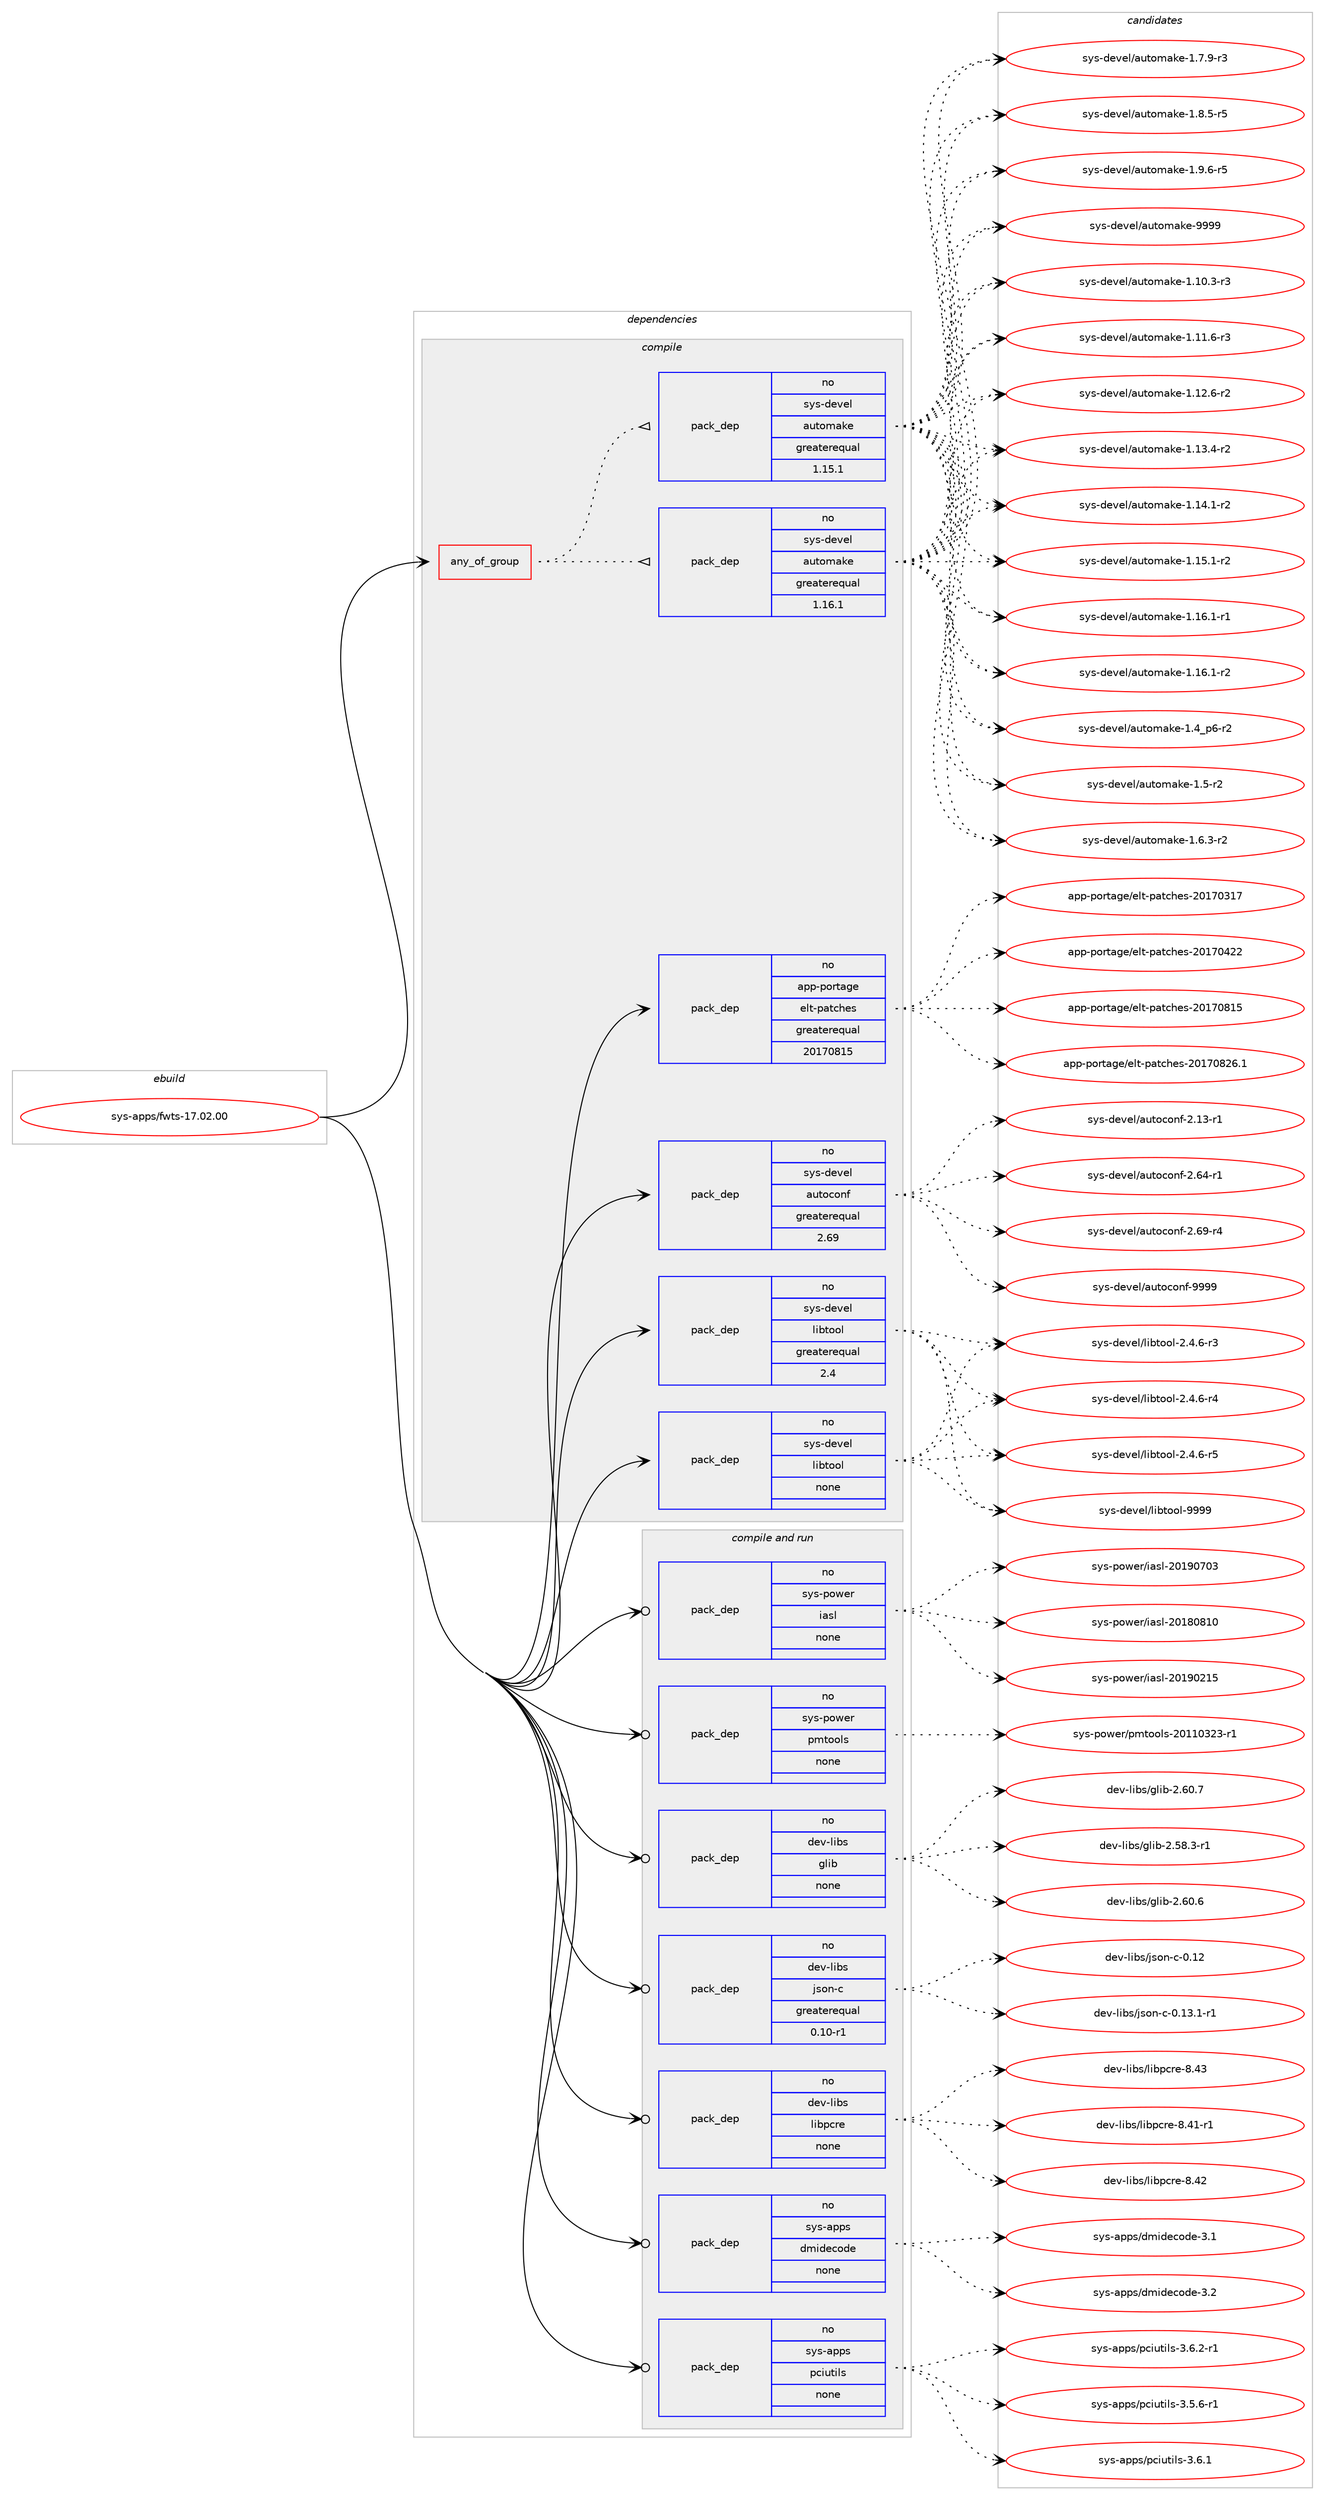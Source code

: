 digraph prolog {

# *************
# Graph options
# *************

newrank=true;
concentrate=true;
compound=true;
graph [rankdir=LR,fontname=Helvetica,fontsize=10,ranksep=1.5];#, ranksep=2.5, nodesep=0.2];
edge  [arrowhead=vee];
node  [fontname=Helvetica,fontsize=10];

# **********
# The ebuild
# **********

subgraph cluster_leftcol {
color=gray;
rank=same;
label=<<i>ebuild</i>>;
id [label="sys-apps/fwts-17.02.00", color=red, width=4, href="../sys-apps/fwts-17.02.00.svg"];
}

# ****************
# The dependencies
# ****************

subgraph cluster_midcol {
color=gray;
label=<<i>dependencies</i>>;
subgraph cluster_compile {
fillcolor="#eeeeee";
style=filled;
label=<<i>compile</i>>;
subgraph any14815 {
dependency874920 [label=<<TABLE BORDER="0" CELLBORDER="1" CELLSPACING="0" CELLPADDING="4"><TR><TD CELLPADDING="10">any_of_group</TD></TR></TABLE>>, shape=none, color=red];subgraph pack648890 {
dependency874921 [label=<<TABLE BORDER="0" CELLBORDER="1" CELLSPACING="0" CELLPADDING="4" WIDTH="220"><TR><TD ROWSPAN="6" CELLPADDING="30">pack_dep</TD></TR><TR><TD WIDTH="110">no</TD></TR><TR><TD>sys-devel</TD></TR><TR><TD>automake</TD></TR><TR><TD>greaterequal</TD></TR><TR><TD>1.16.1</TD></TR></TABLE>>, shape=none, color=blue];
}
dependency874920:e -> dependency874921:w [weight=20,style="dotted",arrowhead="oinv"];
subgraph pack648891 {
dependency874922 [label=<<TABLE BORDER="0" CELLBORDER="1" CELLSPACING="0" CELLPADDING="4" WIDTH="220"><TR><TD ROWSPAN="6" CELLPADDING="30">pack_dep</TD></TR><TR><TD WIDTH="110">no</TD></TR><TR><TD>sys-devel</TD></TR><TR><TD>automake</TD></TR><TR><TD>greaterequal</TD></TR><TR><TD>1.15.1</TD></TR></TABLE>>, shape=none, color=blue];
}
dependency874920:e -> dependency874922:w [weight=20,style="dotted",arrowhead="oinv"];
}
id:e -> dependency874920:w [weight=20,style="solid",arrowhead="vee"];
subgraph pack648892 {
dependency874923 [label=<<TABLE BORDER="0" CELLBORDER="1" CELLSPACING="0" CELLPADDING="4" WIDTH="220"><TR><TD ROWSPAN="6" CELLPADDING="30">pack_dep</TD></TR><TR><TD WIDTH="110">no</TD></TR><TR><TD>app-portage</TD></TR><TR><TD>elt-patches</TD></TR><TR><TD>greaterequal</TD></TR><TR><TD>20170815</TD></TR></TABLE>>, shape=none, color=blue];
}
id:e -> dependency874923:w [weight=20,style="solid",arrowhead="vee"];
subgraph pack648893 {
dependency874924 [label=<<TABLE BORDER="0" CELLBORDER="1" CELLSPACING="0" CELLPADDING="4" WIDTH="220"><TR><TD ROWSPAN="6" CELLPADDING="30">pack_dep</TD></TR><TR><TD WIDTH="110">no</TD></TR><TR><TD>sys-devel</TD></TR><TR><TD>autoconf</TD></TR><TR><TD>greaterequal</TD></TR><TR><TD>2.69</TD></TR></TABLE>>, shape=none, color=blue];
}
id:e -> dependency874924:w [weight=20,style="solid",arrowhead="vee"];
subgraph pack648894 {
dependency874925 [label=<<TABLE BORDER="0" CELLBORDER="1" CELLSPACING="0" CELLPADDING="4" WIDTH="220"><TR><TD ROWSPAN="6" CELLPADDING="30">pack_dep</TD></TR><TR><TD WIDTH="110">no</TD></TR><TR><TD>sys-devel</TD></TR><TR><TD>libtool</TD></TR><TR><TD>greaterequal</TD></TR><TR><TD>2.4</TD></TR></TABLE>>, shape=none, color=blue];
}
id:e -> dependency874925:w [weight=20,style="solid",arrowhead="vee"];
subgraph pack648895 {
dependency874926 [label=<<TABLE BORDER="0" CELLBORDER="1" CELLSPACING="0" CELLPADDING="4" WIDTH="220"><TR><TD ROWSPAN="6" CELLPADDING="30">pack_dep</TD></TR><TR><TD WIDTH="110">no</TD></TR><TR><TD>sys-devel</TD></TR><TR><TD>libtool</TD></TR><TR><TD>none</TD></TR><TR><TD></TD></TR></TABLE>>, shape=none, color=blue];
}
id:e -> dependency874926:w [weight=20,style="solid",arrowhead="vee"];
}
subgraph cluster_compileandrun {
fillcolor="#eeeeee";
style=filled;
label=<<i>compile and run</i>>;
subgraph pack648896 {
dependency874927 [label=<<TABLE BORDER="0" CELLBORDER="1" CELLSPACING="0" CELLPADDING="4" WIDTH="220"><TR><TD ROWSPAN="6" CELLPADDING="30">pack_dep</TD></TR><TR><TD WIDTH="110">no</TD></TR><TR><TD>dev-libs</TD></TR><TR><TD>glib</TD></TR><TR><TD>none</TD></TR><TR><TD></TD></TR></TABLE>>, shape=none, color=blue];
}
id:e -> dependency874927:w [weight=20,style="solid",arrowhead="odotvee"];
subgraph pack648897 {
dependency874928 [label=<<TABLE BORDER="0" CELLBORDER="1" CELLSPACING="0" CELLPADDING="4" WIDTH="220"><TR><TD ROWSPAN="6" CELLPADDING="30">pack_dep</TD></TR><TR><TD WIDTH="110">no</TD></TR><TR><TD>dev-libs</TD></TR><TR><TD>json-c</TD></TR><TR><TD>greaterequal</TD></TR><TR><TD>0.10-r1</TD></TR></TABLE>>, shape=none, color=blue];
}
id:e -> dependency874928:w [weight=20,style="solid",arrowhead="odotvee"];
subgraph pack648898 {
dependency874929 [label=<<TABLE BORDER="0" CELLBORDER="1" CELLSPACING="0" CELLPADDING="4" WIDTH="220"><TR><TD ROWSPAN="6" CELLPADDING="30">pack_dep</TD></TR><TR><TD WIDTH="110">no</TD></TR><TR><TD>dev-libs</TD></TR><TR><TD>libpcre</TD></TR><TR><TD>none</TD></TR><TR><TD></TD></TR></TABLE>>, shape=none, color=blue];
}
id:e -> dependency874929:w [weight=20,style="solid",arrowhead="odotvee"];
subgraph pack648899 {
dependency874930 [label=<<TABLE BORDER="0" CELLBORDER="1" CELLSPACING="0" CELLPADDING="4" WIDTH="220"><TR><TD ROWSPAN="6" CELLPADDING="30">pack_dep</TD></TR><TR><TD WIDTH="110">no</TD></TR><TR><TD>sys-apps</TD></TR><TR><TD>dmidecode</TD></TR><TR><TD>none</TD></TR><TR><TD></TD></TR></TABLE>>, shape=none, color=blue];
}
id:e -> dependency874930:w [weight=20,style="solid",arrowhead="odotvee"];
subgraph pack648900 {
dependency874931 [label=<<TABLE BORDER="0" CELLBORDER="1" CELLSPACING="0" CELLPADDING="4" WIDTH="220"><TR><TD ROWSPAN="6" CELLPADDING="30">pack_dep</TD></TR><TR><TD WIDTH="110">no</TD></TR><TR><TD>sys-apps</TD></TR><TR><TD>pciutils</TD></TR><TR><TD>none</TD></TR><TR><TD></TD></TR></TABLE>>, shape=none, color=blue];
}
id:e -> dependency874931:w [weight=20,style="solid",arrowhead="odotvee"];
subgraph pack648901 {
dependency874932 [label=<<TABLE BORDER="0" CELLBORDER="1" CELLSPACING="0" CELLPADDING="4" WIDTH="220"><TR><TD ROWSPAN="6" CELLPADDING="30">pack_dep</TD></TR><TR><TD WIDTH="110">no</TD></TR><TR><TD>sys-power</TD></TR><TR><TD>iasl</TD></TR><TR><TD>none</TD></TR><TR><TD></TD></TR></TABLE>>, shape=none, color=blue];
}
id:e -> dependency874932:w [weight=20,style="solid",arrowhead="odotvee"];
subgraph pack648902 {
dependency874933 [label=<<TABLE BORDER="0" CELLBORDER="1" CELLSPACING="0" CELLPADDING="4" WIDTH="220"><TR><TD ROWSPAN="6" CELLPADDING="30">pack_dep</TD></TR><TR><TD WIDTH="110">no</TD></TR><TR><TD>sys-power</TD></TR><TR><TD>pmtools</TD></TR><TR><TD>none</TD></TR><TR><TD></TD></TR></TABLE>>, shape=none, color=blue];
}
id:e -> dependency874933:w [weight=20,style="solid",arrowhead="odotvee"];
}
subgraph cluster_run {
fillcolor="#eeeeee";
style=filled;
label=<<i>run</i>>;
}
}

# **************
# The candidates
# **************

subgraph cluster_choices {
rank=same;
color=gray;
label=<<i>candidates</i>>;

subgraph choice648890 {
color=black;
nodesep=1;
choice11512111545100101118101108479711711611110997107101454946494846514511451 [label="sys-devel/automake-1.10.3-r3", color=red, width=4,href="../sys-devel/automake-1.10.3-r3.svg"];
choice11512111545100101118101108479711711611110997107101454946494946544511451 [label="sys-devel/automake-1.11.6-r3", color=red, width=4,href="../sys-devel/automake-1.11.6-r3.svg"];
choice11512111545100101118101108479711711611110997107101454946495046544511450 [label="sys-devel/automake-1.12.6-r2", color=red, width=4,href="../sys-devel/automake-1.12.6-r2.svg"];
choice11512111545100101118101108479711711611110997107101454946495146524511450 [label="sys-devel/automake-1.13.4-r2", color=red, width=4,href="../sys-devel/automake-1.13.4-r2.svg"];
choice11512111545100101118101108479711711611110997107101454946495246494511450 [label="sys-devel/automake-1.14.1-r2", color=red, width=4,href="../sys-devel/automake-1.14.1-r2.svg"];
choice11512111545100101118101108479711711611110997107101454946495346494511450 [label="sys-devel/automake-1.15.1-r2", color=red, width=4,href="../sys-devel/automake-1.15.1-r2.svg"];
choice11512111545100101118101108479711711611110997107101454946495446494511449 [label="sys-devel/automake-1.16.1-r1", color=red, width=4,href="../sys-devel/automake-1.16.1-r1.svg"];
choice11512111545100101118101108479711711611110997107101454946495446494511450 [label="sys-devel/automake-1.16.1-r2", color=red, width=4,href="../sys-devel/automake-1.16.1-r2.svg"];
choice115121115451001011181011084797117116111109971071014549465295112544511450 [label="sys-devel/automake-1.4_p6-r2", color=red, width=4,href="../sys-devel/automake-1.4_p6-r2.svg"];
choice11512111545100101118101108479711711611110997107101454946534511450 [label="sys-devel/automake-1.5-r2", color=red, width=4,href="../sys-devel/automake-1.5-r2.svg"];
choice115121115451001011181011084797117116111109971071014549465446514511450 [label="sys-devel/automake-1.6.3-r2", color=red, width=4,href="../sys-devel/automake-1.6.3-r2.svg"];
choice115121115451001011181011084797117116111109971071014549465546574511451 [label="sys-devel/automake-1.7.9-r3", color=red, width=4,href="../sys-devel/automake-1.7.9-r3.svg"];
choice115121115451001011181011084797117116111109971071014549465646534511453 [label="sys-devel/automake-1.8.5-r5", color=red, width=4,href="../sys-devel/automake-1.8.5-r5.svg"];
choice115121115451001011181011084797117116111109971071014549465746544511453 [label="sys-devel/automake-1.9.6-r5", color=red, width=4,href="../sys-devel/automake-1.9.6-r5.svg"];
choice115121115451001011181011084797117116111109971071014557575757 [label="sys-devel/automake-9999", color=red, width=4,href="../sys-devel/automake-9999.svg"];
dependency874921:e -> choice11512111545100101118101108479711711611110997107101454946494846514511451:w [style=dotted,weight="100"];
dependency874921:e -> choice11512111545100101118101108479711711611110997107101454946494946544511451:w [style=dotted,weight="100"];
dependency874921:e -> choice11512111545100101118101108479711711611110997107101454946495046544511450:w [style=dotted,weight="100"];
dependency874921:e -> choice11512111545100101118101108479711711611110997107101454946495146524511450:w [style=dotted,weight="100"];
dependency874921:e -> choice11512111545100101118101108479711711611110997107101454946495246494511450:w [style=dotted,weight="100"];
dependency874921:e -> choice11512111545100101118101108479711711611110997107101454946495346494511450:w [style=dotted,weight="100"];
dependency874921:e -> choice11512111545100101118101108479711711611110997107101454946495446494511449:w [style=dotted,weight="100"];
dependency874921:e -> choice11512111545100101118101108479711711611110997107101454946495446494511450:w [style=dotted,weight="100"];
dependency874921:e -> choice115121115451001011181011084797117116111109971071014549465295112544511450:w [style=dotted,weight="100"];
dependency874921:e -> choice11512111545100101118101108479711711611110997107101454946534511450:w [style=dotted,weight="100"];
dependency874921:e -> choice115121115451001011181011084797117116111109971071014549465446514511450:w [style=dotted,weight="100"];
dependency874921:e -> choice115121115451001011181011084797117116111109971071014549465546574511451:w [style=dotted,weight="100"];
dependency874921:e -> choice115121115451001011181011084797117116111109971071014549465646534511453:w [style=dotted,weight="100"];
dependency874921:e -> choice115121115451001011181011084797117116111109971071014549465746544511453:w [style=dotted,weight="100"];
dependency874921:e -> choice115121115451001011181011084797117116111109971071014557575757:w [style=dotted,weight="100"];
}
subgraph choice648891 {
color=black;
nodesep=1;
choice11512111545100101118101108479711711611110997107101454946494846514511451 [label="sys-devel/automake-1.10.3-r3", color=red, width=4,href="../sys-devel/automake-1.10.3-r3.svg"];
choice11512111545100101118101108479711711611110997107101454946494946544511451 [label="sys-devel/automake-1.11.6-r3", color=red, width=4,href="../sys-devel/automake-1.11.6-r3.svg"];
choice11512111545100101118101108479711711611110997107101454946495046544511450 [label="sys-devel/automake-1.12.6-r2", color=red, width=4,href="../sys-devel/automake-1.12.6-r2.svg"];
choice11512111545100101118101108479711711611110997107101454946495146524511450 [label="sys-devel/automake-1.13.4-r2", color=red, width=4,href="../sys-devel/automake-1.13.4-r2.svg"];
choice11512111545100101118101108479711711611110997107101454946495246494511450 [label="sys-devel/automake-1.14.1-r2", color=red, width=4,href="../sys-devel/automake-1.14.1-r2.svg"];
choice11512111545100101118101108479711711611110997107101454946495346494511450 [label="sys-devel/automake-1.15.1-r2", color=red, width=4,href="../sys-devel/automake-1.15.1-r2.svg"];
choice11512111545100101118101108479711711611110997107101454946495446494511449 [label="sys-devel/automake-1.16.1-r1", color=red, width=4,href="../sys-devel/automake-1.16.1-r1.svg"];
choice11512111545100101118101108479711711611110997107101454946495446494511450 [label="sys-devel/automake-1.16.1-r2", color=red, width=4,href="../sys-devel/automake-1.16.1-r2.svg"];
choice115121115451001011181011084797117116111109971071014549465295112544511450 [label="sys-devel/automake-1.4_p6-r2", color=red, width=4,href="../sys-devel/automake-1.4_p6-r2.svg"];
choice11512111545100101118101108479711711611110997107101454946534511450 [label="sys-devel/automake-1.5-r2", color=red, width=4,href="../sys-devel/automake-1.5-r2.svg"];
choice115121115451001011181011084797117116111109971071014549465446514511450 [label="sys-devel/automake-1.6.3-r2", color=red, width=4,href="../sys-devel/automake-1.6.3-r2.svg"];
choice115121115451001011181011084797117116111109971071014549465546574511451 [label="sys-devel/automake-1.7.9-r3", color=red, width=4,href="../sys-devel/automake-1.7.9-r3.svg"];
choice115121115451001011181011084797117116111109971071014549465646534511453 [label="sys-devel/automake-1.8.5-r5", color=red, width=4,href="../sys-devel/automake-1.8.5-r5.svg"];
choice115121115451001011181011084797117116111109971071014549465746544511453 [label="sys-devel/automake-1.9.6-r5", color=red, width=4,href="../sys-devel/automake-1.9.6-r5.svg"];
choice115121115451001011181011084797117116111109971071014557575757 [label="sys-devel/automake-9999", color=red, width=4,href="../sys-devel/automake-9999.svg"];
dependency874922:e -> choice11512111545100101118101108479711711611110997107101454946494846514511451:w [style=dotted,weight="100"];
dependency874922:e -> choice11512111545100101118101108479711711611110997107101454946494946544511451:w [style=dotted,weight="100"];
dependency874922:e -> choice11512111545100101118101108479711711611110997107101454946495046544511450:w [style=dotted,weight="100"];
dependency874922:e -> choice11512111545100101118101108479711711611110997107101454946495146524511450:w [style=dotted,weight="100"];
dependency874922:e -> choice11512111545100101118101108479711711611110997107101454946495246494511450:w [style=dotted,weight="100"];
dependency874922:e -> choice11512111545100101118101108479711711611110997107101454946495346494511450:w [style=dotted,weight="100"];
dependency874922:e -> choice11512111545100101118101108479711711611110997107101454946495446494511449:w [style=dotted,weight="100"];
dependency874922:e -> choice11512111545100101118101108479711711611110997107101454946495446494511450:w [style=dotted,weight="100"];
dependency874922:e -> choice115121115451001011181011084797117116111109971071014549465295112544511450:w [style=dotted,weight="100"];
dependency874922:e -> choice11512111545100101118101108479711711611110997107101454946534511450:w [style=dotted,weight="100"];
dependency874922:e -> choice115121115451001011181011084797117116111109971071014549465446514511450:w [style=dotted,weight="100"];
dependency874922:e -> choice115121115451001011181011084797117116111109971071014549465546574511451:w [style=dotted,weight="100"];
dependency874922:e -> choice115121115451001011181011084797117116111109971071014549465646534511453:w [style=dotted,weight="100"];
dependency874922:e -> choice115121115451001011181011084797117116111109971071014549465746544511453:w [style=dotted,weight="100"];
dependency874922:e -> choice115121115451001011181011084797117116111109971071014557575757:w [style=dotted,weight="100"];
}
subgraph choice648892 {
color=black;
nodesep=1;
choice97112112451121111141169710310147101108116451129711699104101115455048495548514955 [label="app-portage/elt-patches-20170317", color=red, width=4,href="../app-portage/elt-patches-20170317.svg"];
choice97112112451121111141169710310147101108116451129711699104101115455048495548525050 [label="app-portage/elt-patches-20170422", color=red, width=4,href="../app-portage/elt-patches-20170422.svg"];
choice97112112451121111141169710310147101108116451129711699104101115455048495548564953 [label="app-portage/elt-patches-20170815", color=red, width=4,href="../app-portage/elt-patches-20170815.svg"];
choice971121124511211111411697103101471011081164511297116991041011154550484955485650544649 [label="app-portage/elt-patches-20170826.1", color=red, width=4,href="../app-portage/elt-patches-20170826.1.svg"];
dependency874923:e -> choice97112112451121111141169710310147101108116451129711699104101115455048495548514955:w [style=dotted,weight="100"];
dependency874923:e -> choice97112112451121111141169710310147101108116451129711699104101115455048495548525050:w [style=dotted,weight="100"];
dependency874923:e -> choice97112112451121111141169710310147101108116451129711699104101115455048495548564953:w [style=dotted,weight="100"];
dependency874923:e -> choice971121124511211111411697103101471011081164511297116991041011154550484955485650544649:w [style=dotted,weight="100"];
}
subgraph choice648893 {
color=black;
nodesep=1;
choice1151211154510010111810110847971171161119911111010245504649514511449 [label="sys-devel/autoconf-2.13-r1", color=red, width=4,href="../sys-devel/autoconf-2.13-r1.svg"];
choice1151211154510010111810110847971171161119911111010245504654524511449 [label="sys-devel/autoconf-2.64-r1", color=red, width=4,href="../sys-devel/autoconf-2.64-r1.svg"];
choice1151211154510010111810110847971171161119911111010245504654574511452 [label="sys-devel/autoconf-2.69-r4", color=red, width=4,href="../sys-devel/autoconf-2.69-r4.svg"];
choice115121115451001011181011084797117116111991111101024557575757 [label="sys-devel/autoconf-9999", color=red, width=4,href="../sys-devel/autoconf-9999.svg"];
dependency874924:e -> choice1151211154510010111810110847971171161119911111010245504649514511449:w [style=dotted,weight="100"];
dependency874924:e -> choice1151211154510010111810110847971171161119911111010245504654524511449:w [style=dotted,weight="100"];
dependency874924:e -> choice1151211154510010111810110847971171161119911111010245504654574511452:w [style=dotted,weight="100"];
dependency874924:e -> choice115121115451001011181011084797117116111991111101024557575757:w [style=dotted,weight="100"];
}
subgraph choice648894 {
color=black;
nodesep=1;
choice1151211154510010111810110847108105981161111111084550465246544511451 [label="sys-devel/libtool-2.4.6-r3", color=red, width=4,href="../sys-devel/libtool-2.4.6-r3.svg"];
choice1151211154510010111810110847108105981161111111084550465246544511452 [label="sys-devel/libtool-2.4.6-r4", color=red, width=4,href="../sys-devel/libtool-2.4.6-r4.svg"];
choice1151211154510010111810110847108105981161111111084550465246544511453 [label="sys-devel/libtool-2.4.6-r5", color=red, width=4,href="../sys-devel/libtool-2.4.6-r5.svg"];
choice1151211154510010111810110847108105981161111111084557575757 [label="sys-devel/libtool-9999", color=red, width=4,href="../sys-devel/libtool-9999.svg"];
dependency874925:e -> choice1151211154510010111810110847108105981161111111084550465246544511451:w [style=dotted,weight="100"];
dependency874925:e -> choice1151211154510010111810110847108105981161111111084550465246544511452:w [style=dotted,weight="100"];
dependency874925:e -> choice1151211154510010111810110847108105981161111111084550465246544511453:w [style=dotted,weight="100"];
dependency874925:e -> choice1151211154510010111810110847108105981161111111084557575757:w [style=dotted,weight="100"];
}
subgraph choice648895 {
color=black;
nodesep=1;
choice1151211154510010111810110847108105981161111111084550465246544511451 [label="sys-devel/libtool-2.4.6-r3", color=red, width=4,href="../sys-devel/libtool-2.4.6-r3.svg"];
choice1151211154510010111810110847108105981161111111084550465246544511452 [label="sys-devel/libtool-2.4.6-r4", color=red, width=4,href="../sys-devel/libtool-2.4.6-r4.svg"];
choice1151211154510010111810110847108105981161111111084550465246544511453 [label="sys-devel/libtool-2.4.6-r5", color=red, width=4,href="../sys-devel/libtool-2.4.6-r5.svg"];
choice1151211154510010111810110847108105981161111111084557575757 [label="sys-devel/libtool-9999", color=red, width=4,href="../sys-devel/libtool-9999.svg"];
dependency874926:e -> choice1151211154510010111810110847108105981161111111084550465246544511451:w [style=dotted,weight="100"];
dependency874926:e -> choice1151211154510010111810110847108105981161111111084550465246544511452:w [style=dotted,weight="100"];
dependency874926:e -> choice1151211154510010111810110847108105981161111111084550465246544511453:w [style=dotted,weight="100"];
dependency874926:e -> choice1151211154510010111810110847108105981161111111084557575757:w [style=dotted,weight="100"];
}
subgraph choice648896 {
color=black;
nodesep=1;
choice10010111845108105981154710310810598455046535646514511449 [label="dev-libs/glib-2.58.3-r1", color=red, width=4,href="../dev-libs/glib-2.58.3-r1.svg"];
choice1001011184510810598115471031081059845504654484654 [label="dev-libs/glib-2.60.6", color=red, width=4,href="../dev-libs/glib-2.60.6.svg"];
choice1001011184510810598115471031081059845504654484655 [label="dev-libs/glib-2.60.7", color=red, width=4,href="../dev-libs/glib-2.60.7.svg"];
dependency874927:e -> choice10010111845108105981154710310810598455046535646514511449:w [style=dotted,weight="100"];
dependency874927:e -> choice1001011184510810598115471031081059845504654484654:w [style=dotted,weight="100"];
dependency874927:e -> choice1001011184510810598115471031081059845504654484655:w [style=dotted,weight="100"];
}
subgraph choice648897 {
color=black;
nodesep=1;
choice10010111845108105981154710611511111045994548464950 [label="dev-libs/json-c-0.12", color=red, width=4,href="../dev-libs/json-c-0.12.svg"];
choice1001011184510810598115471061151111104599454846495146494511449 [label="dev-libs/json-c-0.13.1-r1", color=red, width=4,href="../dev-libs/json-c-0.13.1-r1.svg"];
dependency874928:e -> choice10010111845108105981154710611511111045994548464950:w [style=dotted,weight="100"];
dependency874928:e -> choice1001011184510810598115471061151111104599454846495146494511449:w [style=dotted,weight="100"];
}
subgraph choice648898 {
color=black;
nodesep=1;
choice100101118451081059811547108105981129911410145564652494511449 [label="dev-libs/libpcre-8.41-r1", color=red, width=4,href="../dev-libs/libpcre-8.41-r1.svg"];
choice10010111845108105981154710810598112991141014556465250 [label="dev-libs/libpcre-8.42", color=red, width=4,href="../dev-libs/libpcre-8.42.svg"];
choice10010111845108105981154710810598112991141014556465251 [label="dev-libs/libpcre-8.43", color=red, width=4,href="../dev-libs/libpcre-8.43.svg"];
dependency874929:e -> choice100101118451081059811547108105981129911410145564652494511449:w [style=dotted,weight="100"];
dependency874929:e -> choice10010111845108105981154710810598112991141014556465250:w [style=dotted,weight="100"];
dependency874929:e -> choice10010111845108105981154710810598112991141014556465251:w [style=dotted,weight="100"];
}
subgraph choice648899 {
color=black;
nodesep=1;
choice1151211154597112112115471001091051001019911110010145514649 [label="sys-apps/dmidecode-3.1", color=red, width=4,href="../sys-apps/dmidecode-3.1.svg"];
choice1151211154597112112115471001091051001019911110010145514650 [label="sys-apps/dmidecode-3.2", color=red, width=4,href="../sys-apps/dmidecode-3.2.svg"];
dependency874930:e -> choice1151211154597112112115471001091051001019911110010145514649:w [style=dotted,weight="100"];
dependency874930:e -> choice1151211154597112112115471001091051001019911110010145514650:w [style=dotted,weight="100"];
}
subgraph choice648900 {
color=black;
nodesep=1;
choice115121115459711211211547112991051171161051081154551465346544511449 [label="sys-apps/pciutils-3.5.6-r1", color=red, width=4,href="../sys-apps/pciutils-3.5.6-r1.svg"];
choice11512111545971121121154711299105117116105108115455146544649 [label="sys-apps/pciutils-3.6.1", color=red, width=4,href="../sys-apps/pciutils-3.6.1.svg"];
choice115121115459711211211547112991051171161051081154551465446504511449 [label="sys-apps/pciutils-3.6.2-r1", color=red, width=4,href="../sys-apps/pciutils-3.6.2-r1.svg"];
dependency874931:e -> choice115121115459711211211547112991051171161051081154551465346544511449:w [style=dotted,weight="100"];
dependency874931:e -> choice11512111545971121121154711299105117116105108115455146544649:w [style=dotted,weight="100"];
dependency874931:e -> choice115121115459711211211547112991051171161051081154551465446504511449:w [style=dotted,weight="100"];
}
subgraph choice648901 {
color=black;
nodesep=1;
choice115121115451121111191011144710597115108455048495648564948 [label="sys-power/iasl-20180810", color=red, width=4,href="../sys-power/iasl-20180810.svg"];
choice115121115451121111191011144710597115108455048495748504953 [label="sys-power/iasl-20190215", color=red, width=4,href="../sys-power/iasl-20190215.svg"];
choice115121115451121111191011144710597115108455048495748554851 [label="sys-power/iasl-20190703", color=red, width=4,href="../sys-power/iasl-20190703.svg"];
dependency874932:e -> choice115121115451121111191011144710597115108455048495648564948:w [style=dotted,weight="100"];
dependency874932:e -> choice115121115451121111191011144710597115108455048495748504953:w [style=dotted,weight="100"];
dependency874932:e -> choice115121115451121111191011144710597115108455048495748554851:w [style=dotted,weight="100"];
}
subgraph choice648902 {
color=black;
nodesep=1;
choice11512111545112111119101114471121091161111111081154550484949485150514511449 [label="sys-power/pmtools-20110323-r1", color=red, width=4,href="../sys-power/pmtools-20110323-r1.svg"];
dependency874933:e -> choice11512111545112111119101114471121091161111111081154550484949485150514511449:w [style=dotted,weight="100"];
}
}

}
